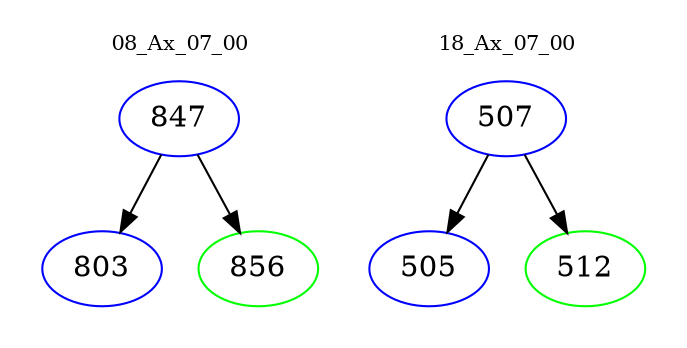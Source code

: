 digraph{
subgraph cluster_0 {
color = white
label = "08_Ax_07_00";
fontsize=10;
T0_847 [label="847", color="blue"]
T0_847 -> T0_803 [color="black"]
T0_803 [label="803", color="blue"]
T0_847 -> T0_856 [color="black"]
T0_856 [label="856", color="green"]
}
subgraph cluster_1 {
color = white
label = "18_Ax_07_00";
fontsize=10;
T1_507 [label="507", color="blue"]
T1_507 -> T1_505 [color="black"]
T1_505 [label="505", color="blue"]
T1_507 -> T1_512 [color="black"]
T1_512 [label="512", color="green"]
}
}
